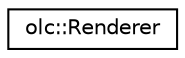 digraph "Graphical Class Hierarchy"
{
 // LATEX_PDF_SIZE
  edge [fontname="Helvetica",fontsize="10",labelfontname="Helvetica",labelfontsize="10"];
  node [fontname="Helvetica",fontsize="10",shape=record];
  rankdir="LR";
  Node0 [label="olc::Renderer",height=0.2,width=0.4,color="black", fillcolor="white", style="filled",URL="$classolc_1_1_renderer.html",tooltip=" "];
}
